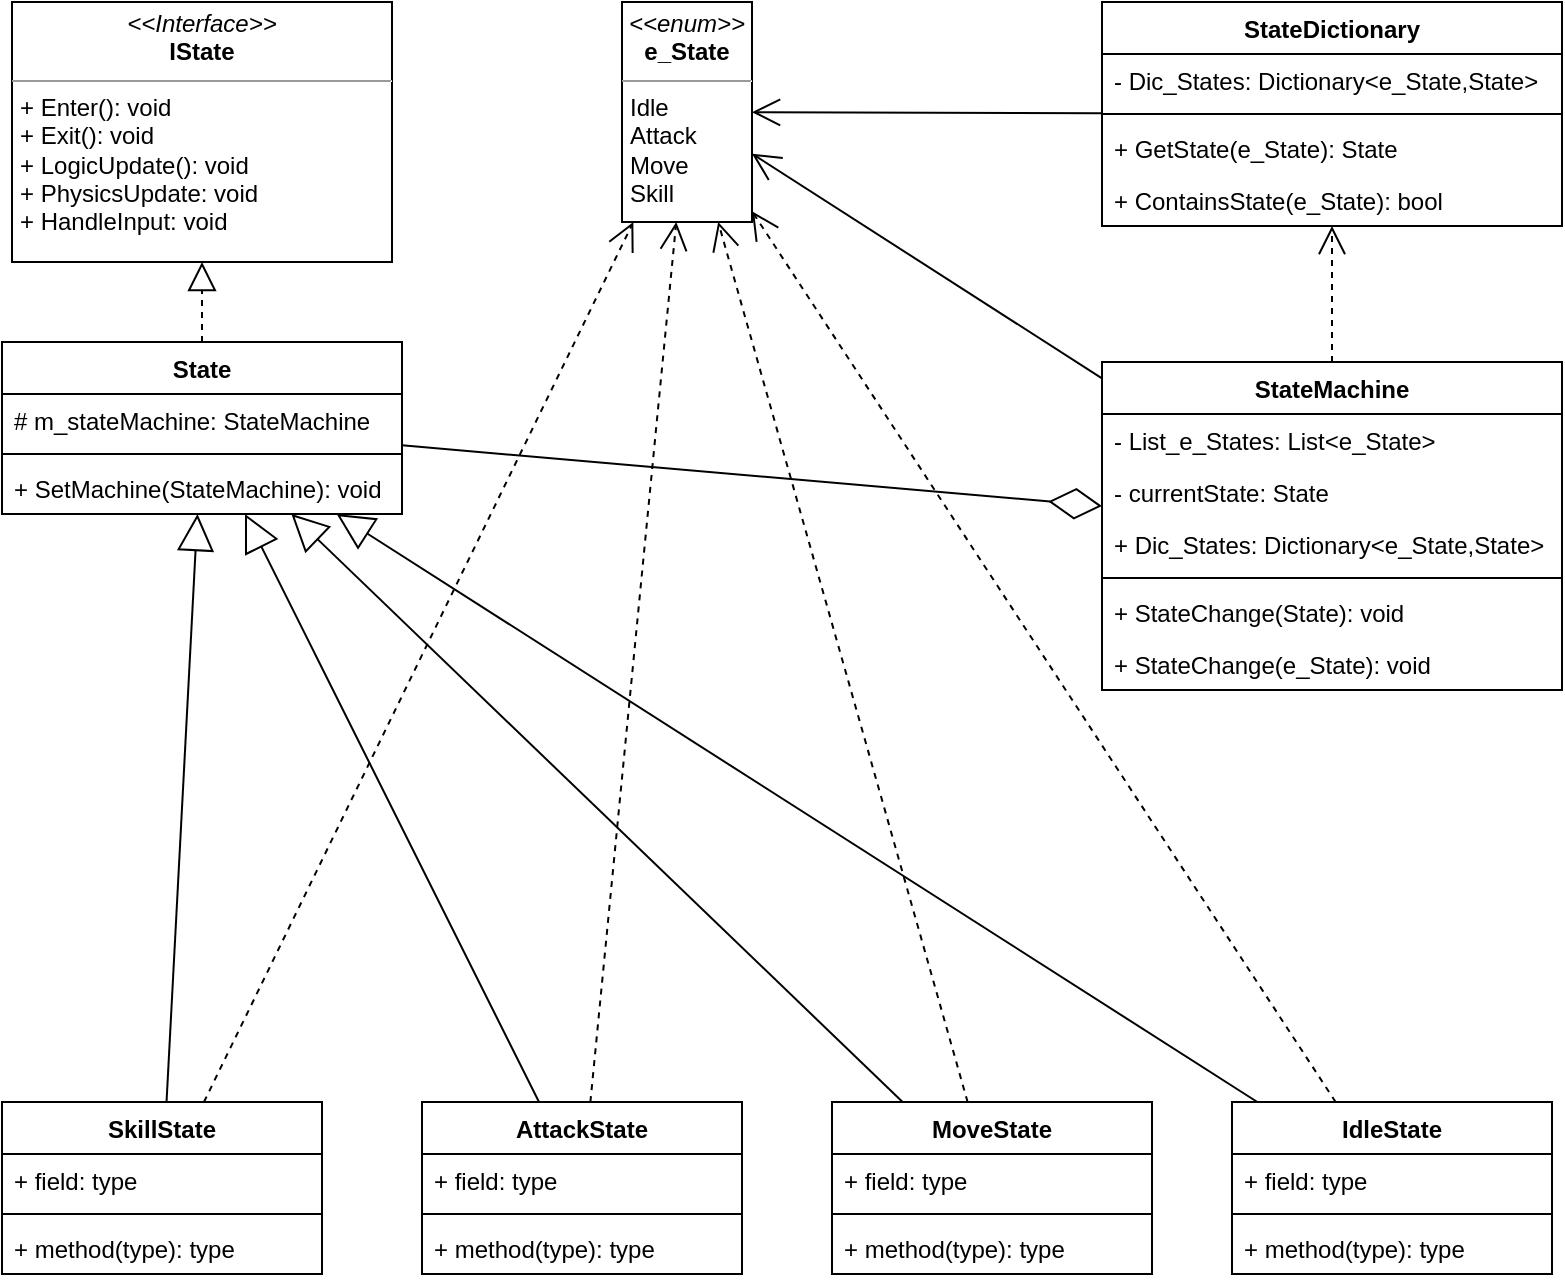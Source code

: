 <mxfile version="20.3.0" type="device" pages="2"><diagram name="Class" id="c4acf3e9-155e-7222-9cf6-157b1a14988f"><mxGraphModel dx="1318" dy="693" grid="1" gridSize="10" guides="1" tooltips="1" connect="1" arrows="1" fold="1" page="1" pageScale="1" pageWidth="850" pageHeight="1100" background="none" math="0" shadow="0"><root><mxCell id="0"/><mxCell id="1" parent="0"/><mxCell id="LfuQQy67dxs8hMwpSF7R-17" value="" style="endArrow=block;endSize=16;endFill=0;html=1;rounded=0;" edge="1" parent="1" source="LfuQQy67dxs8hMwpSF7R-13" target="5uRnRPOREeAjVOteyX43-2"><mxGeometry width="160" relative="1" as="geometry"><mxPoint x="270" y="500" as="sourcePoint"/><mxPoint x="270" y="316" as="targetPoint"/></mxGeometry></mxCell><mxCell id="5uRnRPOREeAjVOteyX43-1" value="&lt;p style=&quot;margin:0px;margin-top:4px;text-align:center;&quot;&gt;&lt;i&gt;&amp;lt;&amp;lt;Interface&amp;gt;&amp;gt;&lt;/i&gt;&lt;br&gt;&lt;b&gt;IState&lt;/b&gt;&lt;/p&gt;&lt;hr size=&quot;1&quot;&gt;&lt;p style=&quot;margin:0px;margin-left:4px;&quot;&gt;+ Enter(): void&lt;/p&gt;&lt;p style=&quot;margin:0px;margin-left:4px;&quot;&gt;+ Exit(): void&lt;/p&gt;&lt;p style=&quot;margin:0px;margin-left:4px;&quot;&gt;+ LogicUpdate(): void&lt;/p&gt;&lt;p style=&quot;margin:0px;margin-left:4px;&quot;&gt;+ PhysicsUpdate: void&lt;/p&gt;&lt;p style=&quot;margin:0px;margin-left:4px;&quot;&gt;+ HandleInput: void&lt;/p&gt;" style="verticalAlign=top;align=left;overflow=fill;fontSize=12;fontFamily=Helvetica;html=1;" vertex="1" parent="1"><mxGeometry x="35" y="30" width="190" height="130" as="geometry"/></mxCell><mxCell id="5uRnRPOREeAjVOteyX43-2" value="State" style="swimlane;fontStyle=1;align=center;verticalAlign=top;childLayout=stackLayout;horizontal=1;startSize=26;horizontalStack=0;resizeParent=1;resizeParentMax=0;resizeLast=0;collapsible=1;marginBottom=0;" vertex="1" parent="1"><mxGeometry x="30" y="200" width="200" height="86" as="geometry"/></mxCell><mxCell id="5uRnRPOREeAjVOteyX43-3" value="# m_stateMachine: StateMachine" style="text;strokeColor=none;fillColor=none;align=left;verticalAlign=top;spacingLeft=4;spacingRight=4;overflow=hidden;rotatable=0;points=[[0,0.5],[1,0.5]];portConstraint=eastwest;" vertex="1" parent="5uRnRPOREeAjVOteyX43-2"><mxGeometry y="26" width="200" height="26" as="geometry"/></mxCell><mxCell id="5uRnRPOREeAjVOteyX43-4" value="" style="line;strokeWidth=1;fillColor=none;align=left;verticalAlign=middle;spacingTop=-1;spacingLeft=3;spacingRight=3;rotatable=0;labelPosition=right;points=[];portConstraint=eastwest;strokeColor=inherit;" vertex="1" parent="5uRnRPOREeAjVOteyX43-2"><mxGeometry y="52" width="200" height="8" as="geometry"/></mxCell><mxCell id="5uRnRPOREeAjVOteyX43-5" value="+ SetMachine(StateMachine): void" style="text;strokeColor=none;fillColor=none;align=left;verticalAlign=top;spacingLeft=4;spacingRight=4;overflow=hidden;rotatable=0;points=[[0,0.5],[1,0.5]];portConstraint=eastwest;" vertex="1" parent="5uRnRPOREeAjVOteyX43-2"><mxGeometry y="60" width="200" height="26" as="geometry"/></mxCell><mxCell id="5uRnRPOREeAjVOteyX43-7" value="StateMachine" style="swimlane;fontStyle=1;align=center;verticalAlign=top;childLayout=stackLayout;horizontal=1;startSize=26;horizontalStack=0;resizeParent=1;resizeParentMax=0;resizeLast=0;collapsible=1;marginBottom=0;" vertex="1" parent="1"><mxGeometry x="580" y="210" width="230" height="164" as="geometry"/></mxCell><mxCell id="5uRnRPOREeAjVOteyX43-8" value="- List_e_States: List&lt;e_State&gt;" style="text;strokeColor=none;fillColor=none;align=left;verticalAlign=top;spacingLeft=4;spacingRight=4;overflow=hidden;rotatable=0;points=[[0,0.5],[1,0.5]];portConstraint=eastwest;" vertex="1" parent="5uRnRPOREeAjVOteyX43-7"><mxGeometry y="26" width="230" height="26" as="geometry"/></mxCell><mxCell id="5uRnRPOREeAjVOteyX43-11" value="- currentState: State" style="text;strokeColor=none;fillColor=none;align=left;verticalAlign=top;spacingLeft=4;spacingRight=4;overflow=hidden;rotatable=0;points=[[0,0.5],[1,0.5]];portConstraint=eastwest;" vertex="1" parent="5uRnRPOREeAjVOteyX43-7"><mxGeometry y="52" width="230" height="26" as="geometry"/></mxCell><mxCell id="5uRnRPOREeAjVOteyX43-12" value="+ Dic_States: Dictionary&lt;e_State,State&gt;" style="text;strokeColor=none;fillColor=none;align=left;verticalAlign=top;spacingLeft=4;spacingRight=4;overflow=hidden;rotatable=0;points=[[0,0.5],[1,0.5]];portConstraint=eastwest;" vertex="1" parent="5uRnRPOREeAjVOteyX43-7"><mxGeometry y="78" width="230" height="26" as="geometry"/></mxCell><mxCell id="5uRnRPOREeAjVOteyX43-9" value="" style="line;strokeWidth=1;fillColor=none;align=left;verticalAlign=middle;spacingTop=-1;spacingLeft=3;spacingRight=3;rotatable=0;labelPosition=right;points=[];portConstraint=eastwest;strokeColor=inherit;" vertex="1" parent="5uRnRPOREeAjVOteyX43-7"><mxGeometry y="104" width="230" height="8" as="geometry"/></mxCell><mxCell id="5uRnRPOREeAjVOteyX43-10" value="+ StateChange(State): void" style="text;strokeColor=none;fillColor=none;align=left;verticalAlign=top;spacingLeft=4;spacingRight=4;overflow=hidden;rotatable=0;points=[[0,0.5],[1,0.5]];portConstraint=eastwest;" vertex="1" parent="5uRnRPOREeAjVOteyX43-7"><mxGeometry y="112" width="230" height="26" as="geometry"/></mxCell><mxCell id="5uRnRPOREeAjVOteyX43-13" value="+ StateChange(e_State): void" style="text;strokeColor=none;fillColor=none;align=left;verticalAlign=top;spacingLeft=4;spacingRight=4;overflow=hidden;rotatable=0;points=[[0,0.5],[1,0.5]];portConstraint=eastwest;" vertex="1" parent="5uRnRPOREeAjVOteyX43-7"><mxGeometry y="138" width="230" height="26" as="geometry"/></mxCell><mxCell id="JfPGJa8oiUB7DcJx1qiU-1" value="IdleState" style="swimlane;fontStyle=1;align=center;verticalAlign=top;childLayout=stackLayout;horizontal=1;startSize=26;horizontalStack=0;resizeParent=1;resizeParentMax=0;resizeLast=0;collapsible=1;marginBottom=0;" vertex="1" parent="1"><mxGeometry x="645" y="580" width="160" height="86" as="geometry"/></mxCell><mxCell id="JfPGJa8oiUB7DcJx1qiU-2" value="+ field: type" style="text;strokeColor=none;fillColor=none;align=left;verticalAlign=top;spacingLeft=4;spacingRight=4;overflow=hidden;rotatable=0;points=[[0,0.5],[1,0.5]];portConstraint=eastwest;" vertex="1" parent="JfPGJa8oiUB7DcJx1qiU-1"><mxGeometry y="26" width="160" height="26" as="geometry"/></mxCell><mxCell id="JfPGJa8oiUB7DcJx1qiU-3" value="" style="line;strokeWidth=1;fillColor=none;align=left;verticalAlign=middle;spacingTop=-1;spacingLeft=3;spacingRight=3;rotatable=0;labelPosition=right;points=[];portConstraint=eastwest;strokeColor=inherit;" vertex="1" parent="JfPGJa8oiUB7DcJx1qiU-1"><mxGeometry y="52" width="160" height="8" as="geometry"/></mxCell><mxCell id="JfPGJa8oiUB7DcJx1qiU-4" value="+ method(type): type" style="text;strokeColor=none;fillColor=none;align=left;verticalAlign=top;spacingLeft=4;spacingRight=4;overflow=hidden;rotatable=0;points=[[0,0.5],[1,0.5]];portConstraint=eastwest;" vertex="1" parent="JfPGJa8oiUB7DcJx1qiU-1"><mxGeometry y="60" width="160" height="26" as="geometry"/></mxCell><mxCell id="JfPGJa8oiUB7DcJx1qiU-5" value="" style="endArrow=block;endSize=16;endFill=0;html=1;rounded=0;" edge="1" parent="1" source="JfPGJa8oiUB7DcJx1qiU-1" target="5uRnRPOREeAjVOteyX43-2"><mxGeometry width="160" relative="1" as="geometry"><mxPoint x="560" y="390" as="sourcePoint"/><mxPoint x="720" y="390" as="targetPoint"/></mxGeometry></mxCell><mxCell id="JfPGJa8oiUB7DcJx1qiU-6" value="" style="endArrow=diamondThin;endFill=0;endSize=24;html=1;rounded=0;" edge="1" parent="1" source="5uRnRPOREeAjVOteyX43-2" target="5uRnRPOREeAjVOteyX43-7"><mxGeometry width="160" relative="1" as="geometry"><mxPoint x="390" y="300" as="sourcePoint"/><mxPoint x="550" y="300" as="targetPoint"/></mxGeometry></mxCell><mxCell id="LfuQQy67dxs8hMwpSF7R-1" value="StateDictionary" style="swimlane;fontStyle=1;align=center;verticalAlign=top;childLayout=stackLayout;horizontal=1;startSize=26;horizontalStack=0;resizeParent=1;resizeParentMax=0;resizeLast=0;collapsible=1;marginBottom=0;" vertex="1" parent="1"><mxGeometry x="580" y="30" width="230" height="112" as="geometry"/></mxCell><mxCell id="LfuQQy67dxs8hMwpSF7R-2" value="- Dic_States: Dictionary&lt;e_State,State&gt;" style="text;strokeColor=none;fillColor=none;align=left;verticalAlign=top;spacingLeft=4;spacingRight=4;overflow=hidden;rotatable=0;points=[[0,0.5],[1,0.5]];portConstraint=eastwest;" vertex="1" parent="LfuQQy67dxs8hMwpSF7R-1"><mxGeometry y="26" width="230" height="26" as="geometry"/></mxCell><mxCell id="LfuQQy67dxs8hMwpSF7R-3" value="" style="line;strokeWidth=1;fillColor=none;align=left;verticalAlign=middle;spacingTop=-1;spacingLeft=3;spacingRight=3;rotatable=0;labelPosition=right;points=[];portConstraint=eastwest;strokeColor=inherit;" vertex="1" parent="LfuQQy67dxs8hMwpSF7R-1"><mxGeometry y="52" width="230" height="8" as="geometry"/></mxCell><mxCell id="LfuQQy67dxs8hMwpSF7R-4" value="+ GetState(e_State): State" style="text;strokeColor=none;fillColor=none;align=left;verticalAlign=top;spacingLeft=4;spacingRight=4;overflow=hidden;rotatable=0;points=[[0,0.5],[1,0.5]];portConstraint=eastwest;" vertex="1" parent="LfuQQy67dxs8hMwpSF7R-1"><mxGeometry y="60" width="230" height="26" as="geometry"/></mxCell><mxCell id="LfuQQy67dxs8hMwpSF7R-5" value="+ ContainsState(e_State): bool" style="text;strokeColor=none;fillColor=none;align=left;verticalAlign=top;spacingLeft=4;spacingRight=4;overflow=hidden;rotatable=0;points=[[0,0.5],[1,0.5]];portConstraint=eastwest;" vertex="1" parent="LfuQQy67dxs8hMwpSF7R-1"><mxGeometry y="86" width="230" height="26" as="geometry"/></mxCell><mxCell id="LfuQQy67dxs8hMwpSF7R-6" value="" style="endArrow=block;dashed=1;endFill=0;endSize=12;html=1;rounded=0;" edge="1" parent="1" source="5uRnRPOREeAjVOteyX43-2" target="5uRnRPOREeAjVOteyX43-1"><mxGeometry width="160" relative="1" as="geometry"><mxPoint x="30" y="330" as="sourcePoint"/><mxPoint x="190" y="330" as="targetPoint"/></mxGeometry></mxCell><mxCell id="LfuQQy67dxs8hMwpSF7R-7" value="" style="endArrow=open;endSize=12;dashed=1;html=1;rounded=0;" edge="1" parent="1" source="5uRnRPOREeAjVOteyX43-7" target="LfuQQy67dxs8hMwpSF7R-1"><mxGeometry width="160" relative="1" as="geometry"><mxPoint x="330" y="360" as="sourcePoint"/><mxPoint x="490" y="360" as="targetPoint"/></mxGeometry></mxCell><mxCell id="LfuQQy67dxs8hMwpSF7R-8" value="AttackState" style="swimlane;fontStyle=1;align=center;verticalAlign=top;childLayout=stackLayout;horizontal=1;startSize=26;horizontalStack=0;resizeParent=1;resizeParentMax=0;resizeLast=0;collapsible=1;marginBottom=0;" vertex="1" parent="1"><mxGeometry x="240" y="580" width="160" height="86" as="geometry"/></mxCell><mxCell id="LfuQQy67dxs8hMwpSF7R-9" value="+ field: type" style="text;strokeColor=none;fillColor=none;align=left;verticalAlign=top;spacingLeft=4;spacingRight=4;overflow=hidden;rotatable=0;points=[[0,0.5],[1,0.5]];portConstraint=eastwest;" vertex="1" parent="LfuQQy67dxs8hMwpSF7R-8"><mxGeometry y="26" width="160" height="26" as="geometry"/></mxCell><mxCell id="LfuQQy67dxs8hMwpSF7R-10" value="" style="line;strokeWidth=1;fillColor=none;align=left;verticalAlign=middle;spacingTop=-1;spacingLeft=3;spacingRight=3;rotatable=0;labelPosition=right;points=[];portConstraint=eastwest;strokeColor=inherit;" vertex="1" parent="LfuQQy67dxs8hMwpSF7R-8"><mxGeometry y="52" width="160" height="8" as="geometry"/></mxCell><mxCell id="LfuQQy67dxs8hMwpSF7R-11" value="+ method(type): type" style="text;strokeColor=none;fillColor=none;align=left;verticalAlign=top;spacingLeft=4;spacingRight=4;overflow=hidden;rotatable=0;points=[[0,0.5],[1,0.5]];portConstraint=eastwest;" vertex="1" parent="LfuQQy67dxs8hMwpSF7R-8"><mxGeometry y="60" width="160" height="26" as="geometry"/></mxCell><mxCell id="LfuQQy67dxs8hMwpSF7R-12" value="" style="endArrow=block;endSize=16;endFill=0;html=1;rounded=0;" edge="1" parent="1" source="LfuQQy67dxs8hMwpSF7R-8" target="5uRnRPOREeAjVOteyX43-2"><mxGeometry width="160" relative="1" as="geometry"><mxPoint x="260" y="490" as="sourcePoint"/><mxPoint x="260" y="306" as="targetPoint"/></mxGeometry></mxCell><mxCell id="LfuQQy67dxs8hMwpSF7R-13" value="MoveState" style="swimlane;fontStyle=1;align=center;verticalAlign=top;childLayout=stackLayout;horizontal=1;startSize=26;horizontalStack=0;resizeParent=1;resizeParentMax=0;resizeLast=0;collapsible=1;marginBottom=0;" vertex="1" parent="1"><mxGeometry x="445" y="580" width="160" height="86" as="geometry"/></mxCell><mxCell id="LfuQQy67dxs8hMwpSF7R-14" value="+ field: type" style="text;strokeColor=none;fillColor=none;align=left;verticalAlign=top;spacingLeft=4;spacingRight=4;overflow=hidden;rotatable=0;points=[[0,0.5],[1,0.5]];portConstraint=eastwest;" vertex="1" parent="LfuQQy67dxs8hMwpSF7R-13"><mxGeometry y="26" width="160" height="26" as="geometry"/></mxCell><mxCell id="LfuQQy67dxs8hMwpSF7R-15" value="" style="line;strokeWidth=1;fillColor=none;align=left;verticalAlign=middle;spacingTop=-1;spacingLeft=3;spacingRight=3;rotatable=0;labelPosition=right;points=[];portConstraint=eastwest;strokeColor=inherit;" vertex="1" parent="LfuQQy67dxs8hMwpSF7R-13"><mxGeometry y="52" width="160" height="8" as="geometry"/></mxCell><mxCell id="LfuQQy67dxs8hMwpSF7R-16" value="+ method(type): type" style="text;strokeColor=none;fillColor=none;align=left;verticalAlign=top;spacingLeft=4;spacingRight=4;overflow=hidden;rotatable=0;points=[[0,0.5],[1,0.5]];portConstraint=eastwest;" vertex="1" parent="LfuQQy67dxs8hMwpSF7R-13"><mxGeometry y="60" width="160" height="26" as="geometry"/></mxCell><mxCell id="LfuQQy67dxs8hMwpSF7R-18" value="SkillState" style="swimlane;fontStyle=1;align=center;verticalAlign=top;childLayout=stackLayout;horizontal=1;startSize=26;horizontalStack=0;resizeParent=1;resizeParentMax=0;resizeLast=0;collapsible=1;marginBottom=0;" vertex="1" parent="1"><mxGeometry x="30" y="580" width="160" height="86" as="geometry"/></mxCell><mxCell id="LfuQQy67dxs8hMwpSF7R-19" value="+ field: type" style="text;strokeColor=none;fillColor=none;align=left;verticalAlign=top;spacingLeft=4;spacingRight=4;overflow=hidden;rotatable=0;points=[[0,0.5],[1,0.5]];portConstraint=eastwest;" vertex="1" parent="LfuQQy67dxs8hMwpSF7R-18"><mxGeometry y="26" width="160" height="26" as="geometry"/></mxCell><mxCell id="LfuQQy67dxs8hMwpSF7R-20" value="" style="line;strokeWidth=1;fillColor=none;align=left;verticalAlign=middle;spacingTop=-1;spacingLeft=3;spacingRight=3;rotatable=0;labelPosition=right;points=[];portConstraint=eastwest;strokeColor=inherit;" vertex="1" parent="LfuQQy67dxs8hMwpSF7R-18"><mxGeometry y="52" width="160" height="8" as="geometry"/></mxCell><mxCell id="LfuQQy67dxs8hMwpSF7R-21" value="+ method(type): type" style="text;strokeColor=none;fillColor=none;align=left;verticalAlign=top;spacingLeft=4;spacingRight=4;overflow=hidden;rotatable=0;points=[[0,0.5],[1,0.5]];portConstraint=eastwest;" vertex="1" parent="LfuQQy67dxs8hMwpSF7R-18"><mxGeometry y="60" width="160" height="26" as="geometry"/></mxCell><mxCell id="LfuQQy67dxs8hMwpSF7R-22" value="" style="endArrow=block;endSize=16;endFill=0;html=1;rounded=0;" edge="1" parent="1" source="LfuQQy67dxs8hMwpSF7R-18" target="5uRnRPOREeAjVOteyX43-2"><mxGeometry width="160" relative="1" as="geometry"><mxPoint x="280" y="510" as="sourcePoint"/><mxPoint x="280" y="326" as="targetPoint"/></mxGeometry></mxCell><mxCell id="LfuQQy67dxs8hMwpSF7R-25" value="&lt;p style=&quot;margin:0px;margin-top:4px;text-align:center;&quot;&gt;&lt;i&gt;&amp;lt;&amp;lt;enum&amp;gt;&amp;gt;&lt;/i&gt;&lt;br&gt;&lt;b&gt;e_State&lt;/b&gt;&lt;/p&gt;&lt;hr size=&quot;1&quot;&gt;&lt;p style=&quot;margin:0px;margin-left:4px;&quot;&gt;Idle&lt;/p&gt;&lt;p style=&quot;margin:0px;margin-left:4px;&quot;&gt;Attack&lt;/p&gt;&lt;p style=&quot;margin:0px;margin-left:4px;&quot;&gt;Move&lt;/p&gt;&lt;p style=&quot;margin:0px;margin-left:4px;&quot;&gt;Skill&lt;/p&gt;" style="verticalAlign=top;align=left;overflow=fill;fontSize=12;fontFamily=Helvetica;html=1;" vertex="1" parent="1"><mxGeometry x="340" y="30" width="65" height="110" as="geometry"/></mxCell><mxCell id="LfuQQy67dxs8hMwpSF7R-26" value="" style="endArrow=open;endFill=1;endSize=12;html=1;rounded=0;" edge="1" parent="1" source="LfuQQy67dxs8hMwpSF7R-1" target="LfuQQy67dxs8hMwpSF7R-25"><mxGeometry width="160" relative="1" as="geometry"><mxPoint x="370" y="210" as="sourcePoint"/><mxPoint x="530" y="210" as="targetPoint"/></mxGeometry></mxCell><mxCell id="LfuQQy67dxs8hMwpSF7R-27" value="" style="endArrow=open;endFill=1;endSize=12;html=1;rounded=0;" edge="1" parent="1" source="5uRnRPOREeAjVOteyX43-7" target="LfuQQy67dxs8hMwpSF7R-25"><mxGeometry width="160" relative="1" as="geometry"><mxPoint x="590" y="95.643" as="sourcePoint"/><mxPoint x="415" y="95.101" as="targetPoint"/></mxGeometry></mxCell><mxCell id="LfuQQy67dxs8hMwpSF7R-28" value="" style="endArrow=open;endSize=12;dashed=1;html=1;rounded=0;" edge="1" parent="1" source="LfuQQy67dxs8hMwpSF7R-18" target="LfuQQy67dxs8hMwpSF7R-25"><mxGeometry width="160" relative="1" as="geometry"><mxPoint x="705" y="210" as="sourcePoint"/><mxPoint x="705" y="152" as="targetPoint"/></mxGeometry></mxCell><mxCell id="LfuQQy67dxs8hMwpSF7R-29" value="" style="endArrow=open;endSize=12;dashed=1;html=1;rounded=0;" edge="1" parent="1" source="LfuQQy67dxs8hMwpSF7R-8" target="LfuQQy67dxs8hMwpSF7R-25"><mxGeometry width="160" relative="1" as="geometry"><mxPoint x="150.87" y="480" as="sourcePoint"/><mxPoint x="350" y="149.019" as="targetPoint"/></mxGeometry></mxCell><mxCell id="LfuQQy67dxs8hMwpSF7R-30" value="" style="endArrow=open;endSize=12;dashed=1;html=1;rounded=0;" edge="1" parent="1" source="LfuQQy67dxs8hMwpSF7R-13" target="LfuQQy67dxs8hMwpSF7R-25"><mxGeometry width="160" relative="1" as="geometry"><mxPoint x="339.772" y="480" as="sourcePoint"/><mxPoint x="376.396" y="150" as="targetPoint"/></mxGeometry></mxCell><mxCell id="LfuQQy67dxs8hMwpSF7R-31" value="" style="endArrow=open;endSize=12;dashed=1;html=1;rounded=0;" edge="1" parent="1" source="JfPGJa8oiUB7DcJx1qiU-1" target="LfuQQy67dxs8hMwpSF7R-25"><mxGeometry width="160" relative="1" as="geometry"><mxPoint x="349.772" y="490" as="sourcePoint"/><mxPoint x="386.396" y="160" as="targetPoint"/></mxGeometry></mxCell></root></mxGraphModel></diagram><diagram id="NtMh2vmSv5kPW8uSmZL8" name="State change sequence"><mxGraphModel dx="1318" dy="693" grid="1" gridSize="10" guides="1" tooltips="1" connect="1" arrows="1" fold="1" page="1" pageScale="1" pageWidth="827" pageHeight="1169" math="0" shadow="0"><root><mxCell id="0"/><mxCell id="1" parent="0"/><mxCell id="F2B12-4t6mDxn9UnoZvN-17" value="return" style="html=1;verticalAlign=bottom;endArrow=open;dashed=1;endSize=8;exitX=1;exitY=0.95;rounded=0;" edge="1" source="F2B12-4t6mDxn9UnoZvN-15" parent="1" target="F2B12-4t6mDxn9UnoZvN-2"><mxGeometry relative="1" as="geometry"><mxPoint x="590" y="367" as="targetPoint"/></mxGeometry></mxCell><mxCell id="F2B12-4t6mDxn9UnoZvN-1" value="State1" style="shape=umlLifeline;perimeter=lifelinePerimeter;whiteSpace=wrap;html=1;container=1;collapsible=0;recursiveResize=0;outlineConnect=0;" vertex="1" parent="1"><mxGeometry x="90" y="90" width="100" height="300" as="geometry"/></mxCell><mxCell id="F2B12-4t6mDxn9UnoZvN-4" value="" style="html=1;points=[];perimeter=orthogonalPerimeter;" vertex="1" parent="F2B12-4t6mDxn9UnoZvN-1"><mxGeometry x="45" y="40" width="10" height="80" as="geometry"/></mxCell><mxCell id="F2B12-4t6mDxn9UnoZvN-12" value="" style="html=1;points=[];perimeter=orthogonalPerimeter;" vertex="1" parent="F2B12-4t6mDxn9UnoZvN-1"><mxGeometry x="45" y="120" width="10" height="30" as="geometry"/></mxCell><mxCell id="F2B12-4t6mDxn9UnoZvN-2" value="StateMachine" style="shape=umlLifeline;perimeter=lifelinePerimeter;whiteSpace=wrap;html=1;container=1;collapsible=0;recursiveResize=0;outlineConnect=0;" vertex="1" parent="1"><mxGeometry x="364" y="90" width="100" height="300" as="geometry"/></mxCell><mxCell id="F2B12-4t6mDxn9UnoZvN-5" value="" style="html=1;points=[];perimeter=orthogonalPerimeter;" vertex="1" parent="F2B12-4t6mDxn9UnoZvN-2"><mxGeometry x="45" y="40" width="10" height="260" as="geometry"/></mxCell><mxCell id="F2B12-4t6mDxn9UnoZvN-3" value="State2" style="shape=umlLifeline;perimeter=lifelinePerimeter;whiteSpace=wrap;html=1;container=1;collapsible=0;recursiveResize=0;outlineConnect=0;" vertex="1" parent="1"><mxGeometry x="640" y="90" width="100" height="300" as="geometry"/></mxCell><mxCell id="F2B12-4t6mDxn9UnoZvN-6" value="" style="html=1;points=[];perimeter=orthogonalPerimeter;" vertex="1" parent="F2B12-4t6mDxn9UnoZvN-3"><mxGeometry x="45" y="200" width="10" height="100" as="geometry"/></mxCell><mxCell id="F2B12-4t6mDxn9UnoZvN-15" value="" style="html=1;points=[];perimeter=orthogonalPerimeter;" vertex="1" parent="F2B12-4t6mDxn9UnoZvN-3"><mxGeometry x="45" y="170" width="10" height="30" as="geometry"/></mxCell><mxCell id="F2B12-4t6mDxn9UnoZvN-7" value="StateChange(State2)" style="html=1;verticalAlign=bottom;endArrow=block;rounded=0;exitX=1.186;exitY=0.44;exitDx=0;exitDy=0;exitPerimeter=0;" edge="1" parent="1" source="F2B12-4t6mDxn9UnoZvN-4" target="F2B12-4t6mDxn9UnoZvN-5"><mxGeometry width="80" relative="1" as="geometry"><mxPoint x="200" y="170" as="sourcePoint"/><mxPoint x="280" y="170" as="targetPoint"/></mxGeometry></mxCell><mxCell id="F2B12-4t6mDxn9UnoZvN-13" value="Exit()" style="html=1;verticalAlign=bottom;endArrow=block;entryX=1;entryY=0;rounded=0;" edge="1" target="F2B12-4t6mDxn9UnoZvN-12" parent="1" source="F2B12-4t6mDxn9UnoZvN-2"><mxGeometry relative="1" as="geometry"><mxPoint x="290" y="240" as="sourcePoint"/></mxGeometry></mxCell><mxCell id="F2B12-4t6mDxn9UnoZvN-14" value="return" style="html=1;verticalAlign=bottom;endArrow=open;dashed=1;endSize=8;exitX=1;exitY=0.95;rounded=0;" edge="1" source="F2B12-4t6mDxn9UnoZvN-12" parent="1" target="F2B12-4t6mDxn9UnoZvN-2"><mxGeometry relative="1" as="geometry"><mxPoint x="290" y="297" as="targetPoint"/></mxGeometry></mxCell><mxCell id="F2B12-4t6mDxn9UnoZvN-16" value="Start()" style="html=1;verticalAlign=bottom;endArrow=block;entryX=1;entryY=0;rounded=0;" edge="1" target="F2B12-4t6mDxn9UnoZvN-15" parent="1" source="F2B12-4t6mDxn9UnoZvN-5"><mxGeometry relative="1" as="geometry"><mxPoint x="590" y="310" as="sourcePoint"/></mxGeometry></mxCell></root></mxGraphModel></diagram></mxfile>